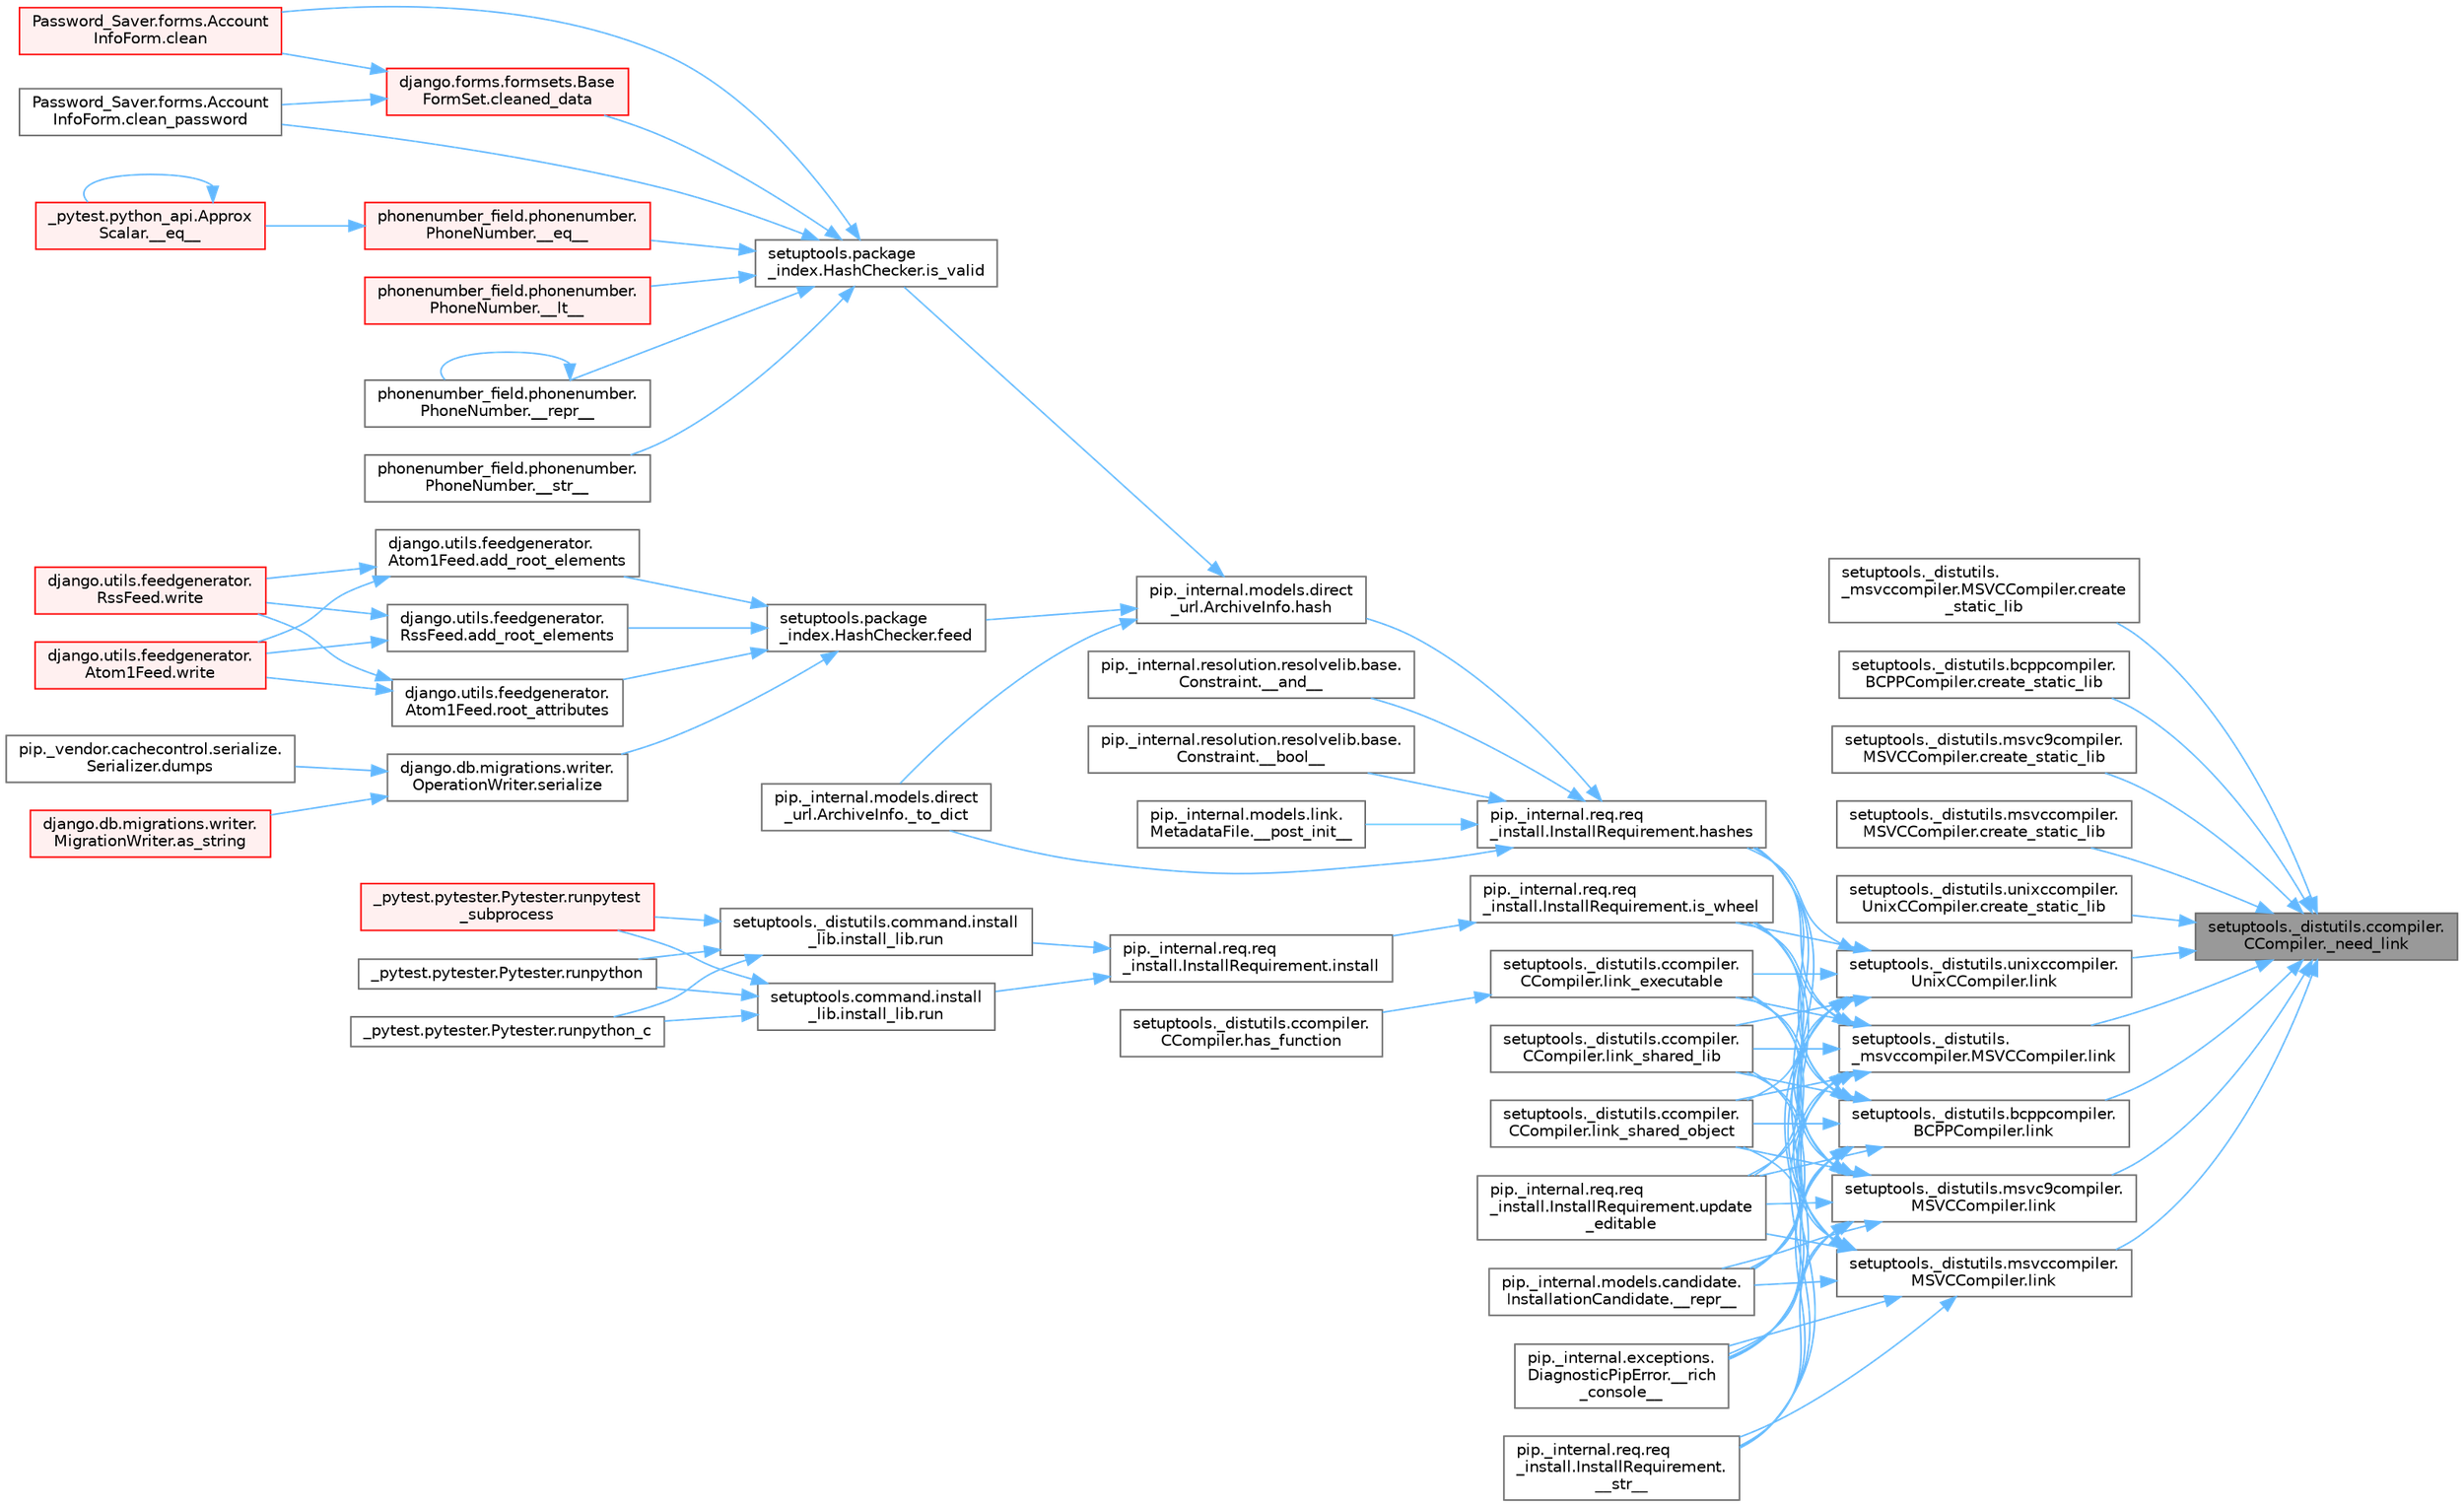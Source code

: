 digraph "setuptools._distutils.ccompiler.CCompiler._need_link"
{
 // LATEX_PDF_SIZE
  bgcolor="transparent";
  edge [fontname=Helvetica,fontsize=10,labelfontname=Helvetica,labelfontsize=10];
  node [fontname=Helvetica,fontsize=10,shape=box,height=0.2,width=0.4];
  rankdir="RL";
  Node1 [id="Node000001",label="setuptools._distutils.ccompiler.\lCCompiler._need_link",height=0.2,width=0.4,color="gray40", fillcolor="grey60", style="filled", fontcolor="black",tooltip=" "];
  Node1 -> Node2 [id="edge1_Node000001_Node000002",dir="back",color="steelblue1",style="solid",tooltip=" "];
  Node2 [id="Node000002",label="setuptools._distutils.\l_msvccompiler.MSVCCompiler.create\l_static_lib",height=0.2,width=0.4,color="grey40", fillcolor="white", style="filled",URL="$classsetuptools_1_1__distutils_1_1__msvccompiler_1_1_m_s_v_c_compiler.html#ae04525e6f7fa5d4367174897343b46a8",tooltip=" "];
  Node1 -> Node3 [id="edge2_Node000001_Node000003",dir="back",color="steelblue1",style="solid",tooltip=" "];
  Node3 [id="Node000003",label="setuptools._distutils.bcppcompiler.\lBCPPCompiler.create_static_lib",height=0.2,width=0.4,color="grey40", fillcolor="white", style="filled",URL="$classsetuptools_1_1__distutils_1_1bcppcompiler_1_1_b_c_p_p_compiler.html#a873b19ffe759cd975c99a0a1fee7d59b",tooltip=" "];
  Node1 -> Node4 [id="edge3_Node000001_Node000004",dir="back",color="steelblue1",style="solid",tooltip=" "];
  Node4 [id="Node000004",label="setuptools._distutils.msvc9compiler.\lMSVCCompiler.create_static_lib",height=0.2,width=0.4,color="grey40", fillcolor="white", style="filled",URL="$classsetuptools_1_1__distutils_1_1msvc9compiler_1_1_m_s_v_c_compiler.html#ac17cc8956aa2747a4dcf61e7bc8cffe2",tooltip=" "];
  Node1 -> Node5 [id="edge4_Node000001_Node000005",dir="back",color="steelblue1",style="solid",tooltip=" "];
  Node5 [id="Node000005",label="setuptools._distutils.msvccompiler.\lMSVCCompiler.create_static_lib",height=0.2,width=0.4,color="grey40", fillcolor="white", style="filled",URL="$classsetuptools_1_1__distutils_1_1msvccompiler_1_1_m_s_v_c_compiler.html#ad83a7cd8231307ea7189e8344bfd98bf",tooltip=" "];
  Node1 -> Node6 [id="edge5_Node000001_Node000006",dir="back",color="steelblue1",style="solid",tooltip=" "];
  Node6 [id="Node000006",label="setuptools._distutils.unixccompiler.\lUnixCCompiler.create_static_lib",height=0.2,width=0.4,color="grey40", fillcolor="white", style="filled",URL="$classsetuptools_1_1__distutils_1_1unixccompiler_1_1_unix_c_compiler.html#a0ba22327abb7825739432e0a60737090",tooltip=" "];
  Node1 -> Node7 [id="edge6_Node000001_Node000007",dir="back",color="steelblue1",style="solid",tooltip=" "];
  Node7 [id="Node000007",label="setuptools._distutils.\l_msvccompiler.MSVCCompiler.link",height=0.2,width=0.4,color="grey40", fillcolor="white", style="filled",URL="$classsetuptools_1_1__distutils_1_1__msvccompiler_1_1_m_s_v_c_compiler.html#aefba9a19cc1d7316a3755f96f4def5f7",tooltip=" "];
  Node7 -> Node8 [id="edge7_Node000007_Node000008",dir="back",color="steelblue1",style="solid",tooltip=" "];
  Node8 [id="Node000008",label="pip._internal.models.candidate.\lInstallationCandidate.__repr__",height=0.2,width=0.4,color="grey40", fillcolor="white", style="filled",URL="$classpip_1_1__internal_1_1models_1_1candidate_1_1_installation_candidate.html#a49ee1c1d2c89b1877a103e615b0b1d0b",tooltip=" "];
  Node7 -> Node9 [id="edge8_Node000007_Node000009",dir="back",color="steelblue1",style="solid",tooltip=" "];
  Node9 [id="Node000009",label="pip._internal.exceptions.\lDiagnosticPipError.__rich\l_console__",height=0.2,width=0.4,color="grey40", fillcolor="white", style="filled",URL="$classpip_1_1__internal_1_1exceptions_1_1_diagnostic_pip_error.html#ae53a5c1fbcdadc8c58ac65565862d7a7",tooltip=" "];
  Node7 -> Node10 [id="edge9_Node000007_Node000010",dir="back",color="steelblue1",style="solid",tooltip=" "];
  Node10 [id="Node000010",label="pip._internal.req.req\l_install.InstallRequirement.\l__str__",height=0.2,width=0.4,color="grey40", fillcolor="white", style="filled",URL="$classpip_1_1__internal_1_1req_1_1req__install_1_1_install_requirement.html#a837c246def32f68224a9bdf67f3371e8",tooltip=" "];
  Node7 -> Node11 [id="edge10_Node000007_Node000011",dir="back",color="steelblue1",style="solid",tooltip=" "];
  Node11 [id="Node000011",label="pip._internal.req.req\l_install.InstallRequirement.hashes",height=0.2,width=0.4,color="grey40", fillcolor="white", style="filled",URL="$classpip_1_1__internal_1_1req_1_1req__install_1_1_install_requirement.html#acf56120e2e7c5046433147b7b496f74a",tooltip=" "];
  Node11 -> Node12 [id="edge11_Node000011_Node000012",dir="back",color="steelblue1",style="solid",tooltip=" "];
  Node12 [id="Node000012",label="pip._internal.resolution.resolvelib.base.\lConstraint.__and__",height=0.2,width=0.4,color="grey40", fillcolor="white", style="filled",URL="$classpip_1_1__internal_1_1resolution_1_1resolvelib_1_1base_1_1_constraint.html#a6a014a615d01e4823837a933a1e10cd8",tooltip=" "];
  Node11 -> Node13 [id="edge12_Node000011_Node000013",dir="back",color="steelblue1",style="solid",tooltip=" "];
  Node13 [id="Node000013",label="pip._internal.resolution.resolvelib.base.\lConstraint.__bool__",height=0.2,width=0.4,color="grey40", fillcolor="white", style="filled",URL="$classpip_1_1__internal_1_1resolution_1_1resolvelib_1_1base_1_1_constraint.html#aa151e2f58ee25c81c0cf99eeea9961a3",tooltip=" "];
  Node11 -> Node14 [id="edge13_Node000011_Node000014",dir="back",color="steelblue1",style="solid",tooltip=" "];
  Node14 [id="Node000014",label="pip._internal.models.link.\lMetadataFile.__post_init__",height=0.2,width=0.4,color="grey40", fillcolor="white", style="filled",URL="$classpip_1_1__internal_1_1models_1_1link_1_1_metadata_file.html#a333d77e50eebbeaecb3de74832c93acb",tooltip=" "];
  Node11 -> Node15 [id="edge14_Node000011_Node000015",dir="back",color="steelblue1",style="solid",tooltip=" "];
  Node15 [id="Node000015",label="pip._internal.models.direct\l_url.ArchiveInfo._to_dict",height=0.2,width=0.4,color="grey40", fillcolor="white", style="filled",URL="$classpip_1_1__internal_1_1models_1_1direct__url_1_1_archive_info.html#a82995fa288f407da7d68e9cdc5d241ea",tooltip=" "];
  Node11 -> Node16 [id="edge15_Node000011_Node000016",dir="back",color="steelblue1",style="solid",tooltip=" "];
  Node16 [id="Node000016",label="pip._internal.models.direct\l_url.ArchiveInfo.hash",height=0.2,width=0.4,color="grey40", fillcolor="white", style="filled",URL="$classpip_1_1__internal_1_1models_1_1direct__url_1_1_archive_info.html#a57b11be2643e2f72c5d69051ce2157c8",tooltip=" "];
  Node16 -> Node15 [id="edge16_Node000016_Node000015",dir="back",color="steelblue1",style="solid",tooltip=" "];
  Node16 -> Node17 [id="edge17_Node000016_Node000017",dir="back",color="steelblue1",style="solid",tooltip=" "];
  Node17 [id="Node000017",label="setuptools.package\l_index.HashChecker.feed",height=0.2,width=0.4,color="grey40", fillcolor="white", style="filled",URL="$classsetuptools_1_1package__index_1_1_hash_checker.html#a3ec99380a94d03eec3c5f5dae02233be",tooltip=" "];
  Node17 -> Node18 [id="edge18_Node000017_Node000018",dir="back",color="steelblue1",style="solid",tooltip=" "];
  Node18 [id="Node000018",label="django.utils.feedgenerator.\lAtom1Feed.add_root_elements",height=0.2,width=0.4,color="grey40", fillcolor="white", style="filled",URL="$classdjango_1_1utils_1_1feedgenerator_1_1_atom1_feed.html#a3f861beae65b2c1d07d6192175be850e",tooltip=" "];
  Node18 -> Node19 [id="edge19_Node000018_Node000019",dir="back",color="steelblue1",style="solid",tooltip=" "];
  Node19 [id="Node000019",label="django.utils.feedgenerator.\lAtom1Feed.write",height=0.2,width=0.4,color="red", fillcolor="#FFF0F0", style="filled",URL="$classdjango_1_1utils_1_1feedgenerator_1_1_atom1_feed.html#afbf5b931a75be201e339b64a8aa46119",tooltip=" "];
  Node18 -> Node1730 [id="edge20_Node000018_Node001730",dir="back",color="steelblue1",style="solid",tooltip=" "];
  Node1730 [id="Node001730",label="django.utils.feedgenerator.\lRssFeed.write",height=0.2,width=0.4,color="red", fillcolor="#FFF0F0", style="filled",URL="$classdjango_1_1utils_1_1feedgenerator_1_1_rss_feed.html#a63ea2926c2c773e874f51ced997a2618",tooltip=" "];
  Node17 -> Node1729 [id="edge21_Node000017_Node001729",dir="back",color="steelblue1",style="solid",tooltip=" "];
  Node1729 [id="Node001729",label="django.utils.feedgenerator.\lRssFeed.add_root_elements",height=0.2,width=0.4,color="grey40", fillcolor="white", style="filled",URL="$classdjango_1_1utils_1_1feedgenerator_1_1_rss_feed.html#afe28a1e8efc5fc065f74b4277a43663e",tooltip=" "];
  Node1729 -> Node19 [id="edge22_Node001729_Node000019",dir="back",color="steelblue1",style="solid",tooltip=" "];
  Node1729 -> Node1730 [id="edge23_Node001729_Node001730",dir="back",color="steelblue1",style="solid",tooltip=" "];
  Node17 -> Node1731 [id="edge24_Node000017_Node001731",dir="back",color="steelblue1",style="solid",tooltip=" "];
  Node1731 [id="Node001731",label="django.utils.feedgenerator.\lAtom1Feed.root_attributes",height=0.2,width=0.4,color="grey40", fillcolor="white", style="filled",URL="$classdjango_1_1utils_1_1feedgenerator_1_1_atom1_feed.html#a8ea06279a106db871795893125306409",tooltip=" "];
  Node1731 -> Node19 [id="edge25_Node001731_Node000019",dir="back",color="steelblue1",style="solid",tooltip=" "];
  Node1731 -> Node1730 [id="edge26_Node001731_Node001730",dir="back",color="steelblue1",style="solid",tooltip=" "];
  Node17 -> Node1001 [id="edge27_Node000017_Node001001",dir="back",color="steelblue1",style="solid",tooltip=" "];
  Node1001 [id="Node001001",label="django.db.migrations.writer.\lOperationWriter.serialize",height=0.2,width=0.4,color="grey40", fillcolor="white", style="filled",URL="$classdjango_1_1db_1_1migrations_1_1writer_1_1_operation_writer.html#a866e8d13e1c54a35d74e9a6b0383b2f8",tooltip=" "];
  Node1001 -> Node1002 [id="edge28_Node001001_Node001002",dir="back",color="steelblue1",style="solid",tooltip=" "];
  Node1002 [id="Node001002",label="django.db.migrations.writer.\lMigrationWriter.as_string",height=0.2,width=0.4,color="red", fillcolor="#FFF0F0", style="filled",URL="$classdjango_1_1db_1_1migrations_1_1writer_1_1_migration_writer.html#a4cf831cf0ce1f20f21c7e5ce5ec60980",tooltip=" "];
  Node1001 -> Node2369 [id="edge29_Node001001_Node002369",dir="back",color="steelblue1",style="solid",tooltip=" "];
  Node2369 [id="Node002369",label="pip._vendor.cachecontrol.serialize.\lSerializer.dumps",height=0.2,width=0.4,color="grey40", fillcolor="white", style="filled",URL="$classpip_1_1__vendor_1_1cachecontrol_1_1serialize_1_1_serializer.html#af9655b2c82e5c0e3d17fd611d32c7804",tooltip=" "];
  Node16 -> Node3179 [id="edge30_Node000016_Node003179",dir="back",color="steelblue1",style="solid",tooltip=" "];
  Node3179 [id="Node003179",label="setuptools.package\l_index.HashChecker.is_valid",height=0.2,width=0.4,color="grey40", fillcolor="white", style="filled",URL="$classsetuptools_1_1package__index_1_1_hash_checker.html#adaab57af90d7d0a3b5aa4e6d0449aef5",tooltip=" "];
  Node3179 -> Node1744 [id="edge31_Node003179_Node001744",dir="back",color="steelblue1",style="solid",tooltip=" "];
  Node1744 [id="Node001744",label="phonenumber_field.phonenumber.\lPhoneNumber.__eq__",height=0.2,width=0.4,color="red", fillcolor="#FFF0F0", style="filled",URL="$classphonenumber__field_1_1phonenumber_1_1_phone_number.html#a999c32cd1bfa2dd5c7df70781b09c68b",tooltip=" "];
  Node1744 -> Node228 [id="edge32_Node001744_Node000228",dir="back",color="steelblue1",style="solid",tooltip=" "];
  Node228 [id="Node000228",label="_pytest.python_api.Approx\lScalar.__eq__",height=0.2,width=0.4,color="red", fillcolor="#FFF0F0", style="filled",URL="$class__pytest_1_1python__api_1_1_approx_scalar.html#af4601ee4ca7409927f88c83ebfc3d923",tooltip=" "];
  Node228 -> Node228 [id="edge33_Node000228_Node000228",dir="back",color="steelblue1",style="solid",tooltip=" "];
  Node3179 -> Node1745 [id="edge34_Node003179_Node001745",dir="back",color="steelblue1",style="solid",tooltip=" "];
  Node1745 [id="Node001745",label="phonenumber_field.phonenumber.\lPhoneNumber.__lt__",height=0.2,width=0.4,color="red", fillcolor="#FFF0F0", style="filled",URL="$classphonenumber__field_1_1phonenumber_1_1_phone_number.html#ab94d02fbeda1355644c6c1b3d6f3d9ba",tooltip=" "];
  Node3179 -> Node1746 [id="edge35_Node003179_Node001746",dir="back",color="steelblue1",style="solid",tooltip=" "];
  Node1746 [id="Node001746",label="phonenumber_field.phonenumber.\lPhoneNumber.__repr__",height=0.2,width=0.4,color="grey40", fillcolor="white", style="filled",URL="$classphonenumber__field_1_1phonenumber_1_1_phone_number.html#a5420c965a5ecfad87cb6bce245cd91a5",tooltip=" "];
  Node1746 -> Node1746 [id="edge36_Node001746_Node001746",dir="back",color="steelblue1",style="solid",tooltip=" "];
  Node3179 -> Node1747 [id="edge37_Node003179_Node001747",dir="back",color="steelblue1",style="solid",tooltip=" "];
  Node1747 [id="Node001747",label="phonenumber_field.phonenumber.\lPhoneNumber.__str__",height=0.2,width=0.4,color="grey40", fillcolor="white", style="filled",URL="$classphonenumber__field_1_1phonenumber_1_1_phone_number.html#a773f55fba29310ea2218e4bbca83ba6d",tooltip=" "];
  Node3179 -> Node1748 [id="edge38_Node003179_Node001748",dir="back",color="steelblue1",style="solid",tooltip=" "];
  Node1748 [id="Node001748",label="Password_Saver.forms.Account\lInfoForm.clean",height=0.2,width=0.4,color="red", fillcolor="#FFF0F0", style="filled",URL="$class_password___saver_1_1forms_1_1_account_info_form.html#a89126d6030ebafc64c8aeeb352113c54",tooltip=" "];
  Node3179 -> Node1749 [id="edge39_Node003179_Node001749",dir="back",color="steelblue1",style="solid",tooltip=" "];
  Node1749 [id="Node001749",label="Password_Saver.forms.Account\lInfoForm.clean_password",height=0.2,width=0.4,color="grey40", fillcolor="white", style="filled",URL="$class_password___saver_1_1forms_1_1_account_info_form.html#a6397d8e90a910bed34ed0ebcf5f74a4e",tooltip=" "];
  Node3179 -> Node263 [id="edge40_Node003179_Node000263",dir="back",color="steelblue1",style="solid",tooltip=" "];
  Node263 [id="Node000263",label="django.forms.formsets.Base\lFormSet.cleaned_data",height=0.2,width=0.4,color="red", fillcolor="#FFF0F0", style="filled",URL="$classdjango_1_1forms_1_1formsets_1_1_base_form_set.html#ae51d85dd3faa160668adba372c4e87f7",tooltip=" "];
  Node263 -> Node1748 [id="edge41_Node000263_Node001748",dir="back",color="steelblue1",style="solid",tooltip=" "];
  Node263 -> Node1749 [id="edge42_Node000263_Node001749",dir="back",color="steelblue1",style="solid",tooltip=" "];
  Node7 -> Node84 [id="edge43_Node000007_Node000084",dir="back",color="steelblue1",style="solid",tooltip=" "];
  Node84 [id="Node000084",label="pip._internal.req.req\l_install.InstallRequirement.is_wheel",height=0.2,width=0.4,color="grey40", fillcolor="white", style="filled",URL="$classpip_1_1__internal_1_1req_1_1req__install_1_1_install_requirement.html#a96a0dcbdfe1836b1f995bbd2bed7a64a",tooltip=" "];
  Node84 -> Node85 [id="edge44_Node000084_Node000085",dir="back",color="steelblue1",style="solid",tooltip=" "];
  Node85 [id="Node000085",label="pip._internal.req.req\l_install.InstallRequirement.install",height=0.2,width=0.4,color="grey40", fillcolor="white", style="filled",URL="$classpip_1_1__internal_1_1req_1_1req__install_1_1_install_requirement.html#a318000d0045df8d4eb514dc87b6a366f",tooltip=" "];
  Node85 -> Node86 [id="edge45_Node000085_Node000086",dir="back",color="steelblue1",style="solid",tooltip=" "];
  Node86 [id="Node000086",label="setuptools._distutils.command.install\l_lib.install_lib.run",height=0.2,width=0.4,color="grey40", fillcolor="white", style="filled",URL="$classsetuptools_1_1__distutils_1_1command_1_1install__lib_1_1install__lib.html#aedc0eea27e626a25be51489b2cc77c40",tooltip=" "];
  Node86 -> Node68 [id="edge46_Node000086_Node000068",dir="back",color="steelblue1",style="solid",tooltip=" "];
  Node68 [id="Node000068",label="_pytest.pytester.Pytester.runpytest\l_subprocess",height=0.2,width=0.4,color="red", fillcolor="#FFF0F0", style="filled",URL="$class__pytest_1_1pytester_1_1_pytester.html#a59323c6d6a1469a1206f1c0b8fce99c9",tooltip=" "];
  Node86 -> Node70 [id="edge47_Node000086_Node000070",dir="back",color="steelblue1",style="solid",tooltip=" "];
  Node70 [id="Node000070",label="_pytest.pytester.Pytester.runpython",height=0.2,width=0.4,color="grey40", fillcolor="white", style="filled",URL="$class__pytest_1_1pytester_1_1_pytester.html#a4e0c539507f15fd333cf618faf9687ef",tooltip=" "];
  Node86 -> Node71 [id="edge48_Node000086_Node000071",dir="back",color="steelblue1",style="solid",tooltip=" "];
  Node71 [id="Node000071",label="_pytest.pytester.Pytester.runpython_c",height=0.2,width=0.4,color="grey40", fillcolor="white", style="filled",URL="$class__pytest_1_1pytester_1_1_pytester.html#aea789acfe206d9c40d9a6bf54a337f2a",tooltip=" "];
  Node85 -> Node87 [id="edge49_Node000085_Node000087",dir="back",color="steelblue1",style="solid",tooltip=" "];
  Node87 [id="Node000087",label="setuptools.command.install\l_lib.install_lib.run",height=0.2,width=0.4,color="grey40", fillcolor="white", style="filled",URL="$classsetuptools_1_1command_1_1install__lib_1_1install__lib.html#a50c62121b7ed69229e4cf2d331ff5fa3",tooltip=" "];
  Node87 -> Node68 [id="edge50_Node000087_Node000068",dir="back",color="steelblue1",style="solid",tooltip=" "];
  Node87 -> Node70 [id="edge51_Node000087_Node000070",dir="back",color="steelblue1",style="solid",tooltip=" "];
  Node87 -> Node71 [id="edge52_Node000087_Node000071",dir="back",color="steelblue1",style="solid",tooltip=" "];
  Node7 -> Node88 [id="edge53_Node000007_Node000088",dir="back",color="steelblue1",style="solid",tooltip=" "];
  Node88 [id="Node000088",label="setuptools._distutils.ccompiler.\lCCompiler.link_executable",height=0.2,width=0.4,color="grey40", fillcolor="white", style="filled",URL="$classsetuptools_1_1__distutils_1_1ccompiler_1_1_c_compiler.html#a7304f11cc32fac2f8c39932128e42fb0",tooltip=" "];
  Node88 -> Node89 [id="edge54_Node000088_Node000089",dir="back",color="steelblue1",style="solid",tooltip=" "];
  Node89 [id="Node000089",label="setuptools._distutils.ccompiler.\lCCompiler.has_function",height=0.2,width=0.4,color="grey40", fillcolor="white", style="filled",URL="$classsetuptools_1_1__distutils_1_1ccompiler_1_1_c_compiler.html#a095ee5df0f2e6a387621f10c17949738",tooltip=" "];
  Node7 -> Node90 [id="edge55_Node000007_Node000090",dir="back",color="steelblue1",style="solid",tooltip=" "];
  Node90 [id="Node000090",label="setuptools._distutils.ccompiler.\lCCompiler.link_shared_lib",height=0.2,width=0.4,color="grey40", fillcolor="white", style="filled",URL="$classsetuptools_1_1__distutils_1_1ccompiler_1_1_c_compiler.html#a6b3ac860646728c62f543f13a0b53887",tooltip=" "];
  Node7 -> Node91 [id="edge56_Node000007_Node000091",dir="back",color="steelblue1",style="solid",tooltip=" "];
  Node91 [id="Node000091",label="setuptools._distutils.ccompiler.\lCCompiler.link_shared_object",height=0.2,width=0.4,color="grey40", fillcolor="white", style="filled",URL="$classsetuptools_1_1__distutils_1_1ccompiler_1_1_c_compiler.html#a4ac0db2684041f9f4cfb641037b0ba4d",tooltip=" "];
  Node7 -> Node92 [id="edge57_Node000007_Node000092",dir="back",color="steelblue1",style="solid",tooltip=" "];
  Node92 [id="Node000092",label="pip._internal.req.req\l_install.InstallRequirement.update\l_editable",height=0.2,width=0.4,color="grey40", fillcolor="white", style="filled",URL="$classpip_1_1__internal_1_1req_1_1req__install_1_1_install_requirement.html#a138ffc98065172cbd29af90e6cd25871",tooltip=" "];
  Node1 -> Node83 [id="edge58_Node000001_Node000083",dir="back",color="steelblue1",style="solid",tooltip=" "];
  Node83 [id="Node000083",label="setuptools._distutils.bcppcompiler.\lBCPPCompiler.link",height=0.2,width=0.4,color="grey40", fillcolor="white", style="filled",URL="$classsetuptools_1_1__distutils_1_1bcppcompiler_1_1_b_c_p_p_compiler.html#a9207773d36ecabdd197469c6dcff5e41",tooltip=" "];
  Node83 -> Node8 [id="edge59_Node000083_Node000008",dir="back",color="steelblue1",style="solid",tooltip=" "];
  Node83 -> Node9 [id="edge60_Node000083_Node000009",dir="back",color="steelblue1",style="solid",tooltip=" "];
  Node83 -> Node10 [id="edge61_Node000083_Node000010",dir="back",color="steelblue1",style="solid",tooltip=" "];
  Node83 -> Node11 [id="edge62_Node000083_Node000011",dir="back",color="steelblue1",style="solid",tooltip=" "];
  Node83 -> Node84 [id="edge63_Node000083_Node000084",dir="back",color="steelblue1",style="solid",tooltip=" "];
  Node83 -> Node88 [id="edge64_Node000083_Node000088",dir="back",color="steelblue1",style="solid",tooltip=" "];
  Node83 -> Node90 [id="edge65_Node000083_Node000090",dir="back",color="steelblue1",style="solid",tooltip=" "];
  Node83 -> Node91 [id="edge66_Node000083_Node000091",dir="back",color="steelblue1",style="solid",tooltip=" "];
  Node83 -> Node92 [id="edge67_Node000083_Node000092",dir="back",color="steelblue1",style="solid",tooltip=" "];
  Node1 -> Node1656 [id="edge68_Node000001_Node001656",dir="back",color="steelblue1",style="solid",tooltip=" "];
  Node1656 [id="Node001656",label="setuptools._distutils.msvc9compiler.\lMSVCCompiler.link",height=0.2,width=0.4,color="grey40", fillcolor="white", style="filled",URL="$classsetuptools_1_1__distutils_1_1msvc9compiler_1_1_m_s_v_c_compiler.html#a0c96b6aa97f0cccac88db8bc4220274f",tooltip=" "];
  Node1656 -> Node8 [id="edge69_Node001656_Node000008",dir="back",color="steelblue1",style="solid",tooltip=" "];
  Node1656 -> Node9 [id="edge70_Node001656_Node000009",dir="back",color="steelblue1",style="solid",tooltip=" "];
  Node1656 -> Node10 [id="edge71_Node001656_Node000010",dir="back",color="steelblue1",style="solid",tooltip=" "];
  Node1656 -> Node11 [id="edge72_Node001656_Node000011",dir="back",color="steelblue1",style="solid",tooltip=" "];
  Node1656 -> Node84 [id="edge73_Node001656_Node000084",dir="back",color="steelblue1",style="solid",tooltip=" "];
  Node1656 -> Node88 [id="edge74_Node001656_Node000088",dir="back",color="steelblue1",style="solid",tooltip=" "];
  Node1656 -> Node90 [id="edge75_Node001656_Node000090",dir="back",color="steelblue1",style="solid",tooltip=" "];
  Node1656 -> Node91 [id="edge76_Node001656_Node000091",dir="back",color="steelblue1",style="solid",tooltip=" "];
  Node1656 -> Node92 [id="edge77_Node001656_Node000092",dir="back",color="steelblue1",style="solid",tooltip=" "];
  Node1 -> Node1657 [id="edge78_Node000001_Node001657",dir="back",color="steelblue1",style="solid",tooltip=" "];
  Node1657 [id="Node001657",label="setuptools._distutils.msvccompiler.\lMSVCCompiler.link",height=0.2,width=0.4,color="grey40", fillcolor="white", style="filled",URL="$classsetuptools_1_1__distutils_1_1msvccompiler_1_1_m_s_v_c_compiler.html#a99e371debe387deabeae0b75e3b70af5",tooltip=" "];
  Node1657 -> Node8 [id="edge79_Node001657_Node000008",dir="back",color="steelblue1",style="solid",tooltip=" "];
  Node1657 -> Node9 [id="edge80_Node001657_Node000009",dir="back",color="steelblue1",style="solid",tooltip=" "];
  Node1657 -> Node10 [id="edge81_Node001657_Node000010",dir="back",color="steelblue1",style="solid",tooltip=" "];
  Node1657 -> Node11 [id="edge82_Node001657_Node000011",dir="back",color="steelblue1",style="solid",tooltip=" "];
  Node1657 -> Node84 [id="edge83_Node001657_Node000084",dir="back",color="steelblue1",style="solid",tooltip=" "];
  Node1657 -> Node88 [id="edge84_Node001657_Node000088",dir="back",color="steelblue1",style="solid",tooltip=" "];
  Node1657 -> Node90 [id="edge85_Node001657_Node000090",dir="back",color="steelblue1",style="solid",tooltip=" "];
  Node1657 -> Node91 [id="edge86_Node001657_Node000091",dir="back",color="steelblue1",style="solid",tooltip=" "];
  Node1657 -> Node92 [id="edge87_Node001657_Node000092",dir="back",color="steelblue1",style="solid",tooltip=" "];
  Node1 -> Node2181 [id="edge88_Node000001_Node002181",dir="back",color="steelblue1",style="solid",tooltip=" "];
  Node2181 [id="Node002181",label="setuptools._distutils.unixccompiler.\lUnixCCompiler.link",height=0.2,width=0.4,color="grey40", fillcolor="white", style="filled",URL="$classsetuptools_1_1__distutils_1_1unixccompiler_1_1_unix_c_compiler.html#a77a8b7a9acb4b236ba8cfc5c2f8dac7d",tooltip=" "];
  Node2181 -> Node8 [id="edge89_Node002181_Node000008",dir="back",color="steelblue1",style="solid",tooltip=" "];
  Node2181 -> Node9 [id="edge90_Node002181_Node000009",dir="back",color="steelblue1",style="solid",tooltip=" "];
  Node2181 -> Node10 [id="edge91_Node002181_Node000010",dir="back",color="steelblue1",style="solid",tooltip=" "];
  Node2181 -> Node11 [id="edge92_Node002181_Node000011",dir="back",color="steelblue1",style="solid",tooltip=" "];
  Node2181 -> Node84 [id="edge93_Node002181_Node000084",dir="back",color="steelblue1",style="solid",tooltip=" "];
  Node2181 -> Node88 [id="edge94_Node002181_Node000088",dir="back",color="steelblue1",style="solid",tooltip=" "];
  Node2181 -> Node90 [id="edge95_Node002181_Node000090",dir="back",color="steelblue1",style="solid",tooltip=" "];
  Node2181 -> Node91 [id="edge96_Node002181_Node000091",dir="back",color="steelblue1",style="solid",tooltip=" "];
  Node2181 -> Node92 [id="edge97_Node002181_Node000092",dir="back",color="steelblue1",style="solid",tooltip=" "];
}
